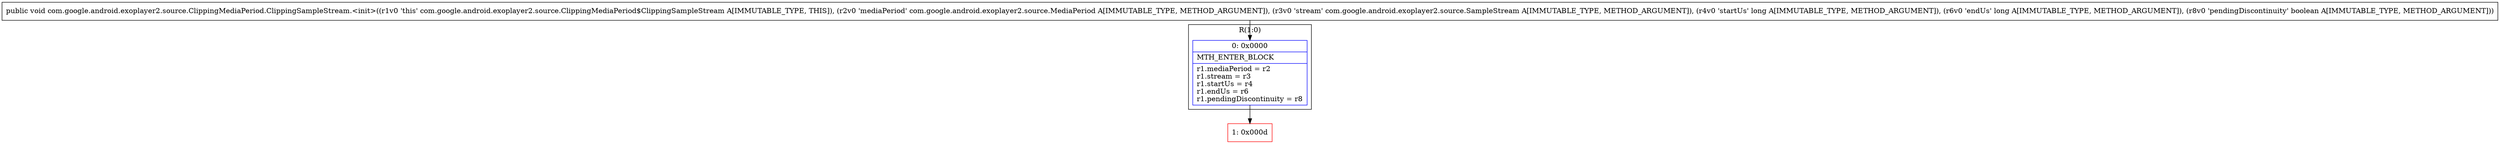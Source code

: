 digraph "CFG forcom.google.android.exoplayer2.source.ClippingMediaPeriod.ClippingSampleStream.\<init\>(Lcom\/google\/android\/exoplayer2\/source\/MediaPeriod;Lcom\/google\/android\/exoplayer2\/source\/SampleStream;JJZ)V" {
subgraph cluster_Region_668744339 {
label = "R(1:0)";
node [shape=record,color=blue];
Node_0 [shape=record,label="{0\:\ 0x0000|MTH_ENTER_BLOCK\l|r1.mediaPeriod = r2\lr1.stream = r3\lr1.startUs = r4\lr1.endUs = r6\lr1.pendingDiscontinuity = r8\l}"];
}
Node_1 [shape=record,color=red,label="{1\:\ 0x000d}"];
MethodNode[shape=record,label="{public void com.google.android.exoplayer2.source.ClippingMediaPeriod.ClippingSampleStream.\<init\>((r1v0 'this' com.google.android.exoplayer2.source.ClippingMediaPeriod$ClippingSampleStream A[IMMUTABLE_TYPE, THIS]), (r2v0 'mediaPeriod' com.google.android.exoplayer2.source.MediaPeriod A[IMMUTABLE_TYPE, METHOD_ARGUMENT]), (r3v0 'stream' com.google.android.exoplayer2.source.SampleStream A[IMMUTABLE_TYPE, METHOD_ARGUMENT]), (r4v0 'startUs' long A[IMMUTABLE_TYPE, METHOD_ARGUMENT]), (r6v0 'endUs' long A[IMMUTABLE_TYPE, METHOD_ARGUMENT]), (r8v0 'pendingDiscontinuity' boolean A[IMMUTABLE_TYPE, METHOD_ARGUMENT])) }"];
MethodNode -> Node_0;
Node_0 -> Node_1;
}

